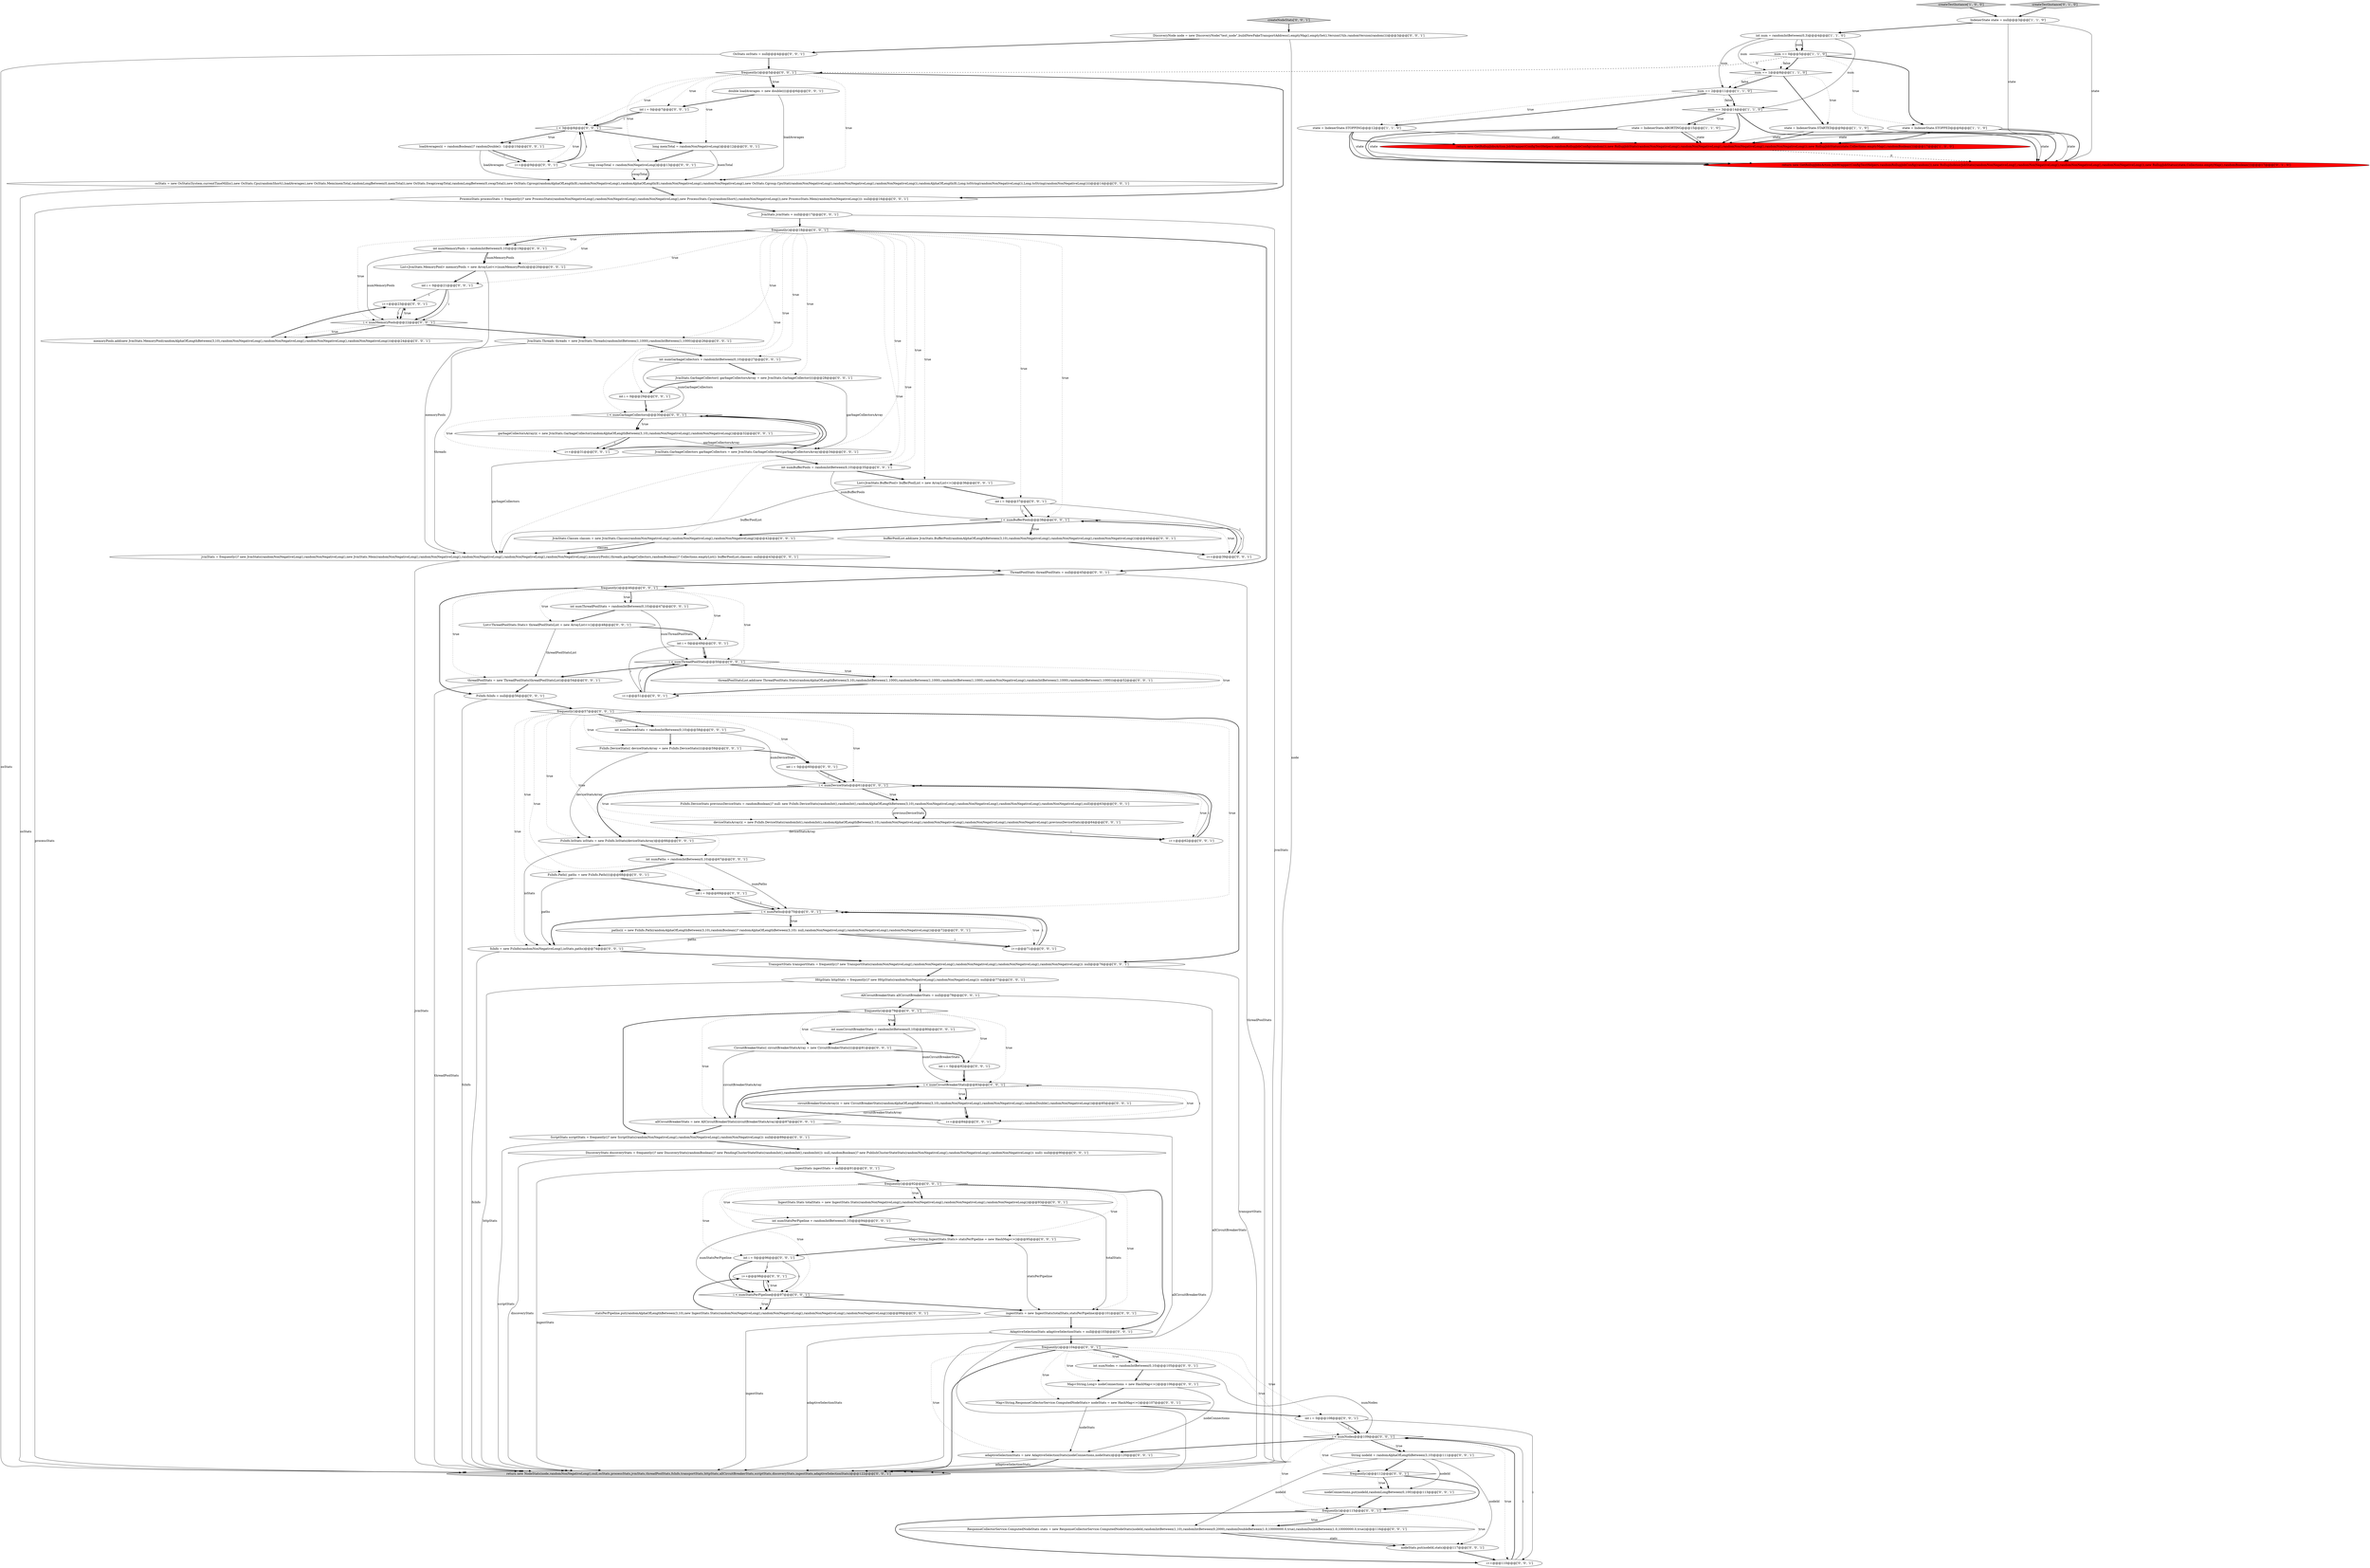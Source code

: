 digraph {
103 [style = filled, label = "i++@@@98@@@['0', '0', '1']", fillcolor = white, shape = ellipse image = "AAA0AAABBB3BBB"];
81 [style = filled, label = "FsInfo.DeviceStats(( deviceStatsArray = new FsInfo.DeviceStats((((@@@59@@@['0', '0', '1']", fillcolor = white, shape = ellipse image = "AAA0AAABBB3BBB"];
10 [style = filled, label = "IndexerState state = null@@@3@@@['1', '1', '0']", fillcolor = white, shape = ellipse image = "AAA0AAABBB1BBB"];
30 [style = filled, label = "memoryPools.add(new JvmStats.MemoryPool(randomAlphaOfLengthBetween(3,10),randomNonNegativeLong(),randomNonNegativeLong(),randomNonNegativeLong(),randomNonNegativeLong()))@@@24@@@['0', '0', '1']", fillcolor = white, shape = ellipse image = "AAA0AAABBB3BBB"];
24 [style = filled, label = "ScriptStats scriptStats = frequently()? new ScriptStats(randomNonNegativeLong(),randomNonNegativeLong(),randomNonNegativeLong()): null@@@89@@@['0', '0', '1']", fillcolor = white, shape = ellipse image = "AAA0AAABBB3BBB"];
76 [style = filled, label = "paths(i( = new FsInfo.Path(randomAlphaOfLengthBetween(3,10),randomBoolean()? randomAlphaOfLengthBetween(3,10): null,randomNonNegativeLong(),randomNonNegativeLong(),randomNonNegativeLong())@@@72@@@['0', '0', '1']", fillcolor = white, shape = ellipse image = "AAA0AAABBB3BBB"];
113 [style = filled, label = "frequently()@@@46@@@['0', '0', '1']", fillcolor = white, shape = diamond image = "AAA0AAABBB3BBB"];
110 [style = filled, label = "AdaptiveSelectionStats adaptiveSelectionStats = null@@@103@@@['0', '0', '1']", fillcolor = white, shape = ellipse image = "AAA0AAABBB3BBB"];
53 [style = filled, label = "adaptiveSelectionStats = new AdaptiveSelectionStats(nodeConnections,nodeStats)@@@120@@@['0', '0', '1']", fillcolor = white, shape = ellipse image = "AAA0AAABBB3BBB"];
58 [style = filled, label = "double loadAverages = new double((((@@@6@@@['0', '0', '1']", fillcolor = white, shape = ellipse image = "AAA0AAABBB3BBB"];
45 [style = filled, label = "nodeConnections.put(nodeId,randomLongBetween(0,100))@@@113@@@['0', '0', '1']", fillcolor = white, shape = ellipse image = "AAA0AAABBB3BBB"];
21 [style = filled, label = "String nodeId = randomAlphaOfLengthBetween(3,10)@@@111@@@['0', '0', '1']", fillcolor = white, shape = ellipse image = "AAA0AAABBB3BBB"];
66 [style = filled, label = "frequently()@@@57@@@['0', '0', '1']", fillcolor = white, shape = diamond image = "AAA0AAABBB3BBB"];
69 [style = filled, label = "int i = 0@@@108@@@['0', '0', '1']", fillcolor = white, shape = ellipse image = "AAA0AAABBB3BBB"];
52 [style = filled, label = "i++@@@39@@@['0', '0', '1']", fillcolor = white, shape = ellipse image = "AAA0AAABBB3BBB"];
42 [style = filled, label = "OsStats osStats = null@@@4@@@['0', '0', '1']", fillcolor = white, shape = ellipse image = "AAA0AAABBB3BBB"];
47 [style = filled, label = "int i = 0@@@49@@@['0', '0', '1']", fillcolor = white, shape = ellipse image = "AAA0AAABBB3BBB"];
44 [style = filled, label = "int numThreadPoolStats = randomIntBetween(0,10)@@@47@@@['0', '0', '1']", fillcolor = white, shape = ellipse image = "AAA0AAABBB3BBB"];
91 [style = filled, label = "return new NodeStats(node,randomNonNegativeLong(),null,osStats,processStats,jvmStats,threadPoolStats,fsInfo,transportStats,httpStats,allCircuitBreakerStats,scriptStats,discoveryStats,ingestStats,adaptiveSelectionStats)@@@122@@@['0', '0', '1']", fillcolor = lightgray, shape = ellipse image = "AAA0AAABBB3BBB"];
38 [style = filled, label = "FsInfo fsInfo = null@@@56@@@['0', '0', '1']", fillcolor = white, shape = ellipse image = "AAA0AAABBB3BBB"];
111 [style = filled, label = "int i = 0@@@82@@@['0', '0', '1']", fillcolor = white, shape = ellipse image = "AAA0AAABBB3BBB"];
49 [style = filled, label = "AllCircuitBreakerStats allCircuitBreakerStats = null@@@78@@@['0', '0', '1']", fillcolor = white, shape = ellipse image = "AAA0AAABBB3BBB"];
105 [style = filled, label = "TransportStats transportStats = frequently()? new TransportStats(randomNonNegativeLong(),randomNonNegativeLong(),randomNonNegativeLong(),randomNonNegativeLong(),randomNonNegativeLong()): null@@@76@@@['0', '0', '1']", fillcolor = white, shape = ellipse image = "AAA0AAABBB3BBB"];
17 [style = filled, label = "threadPoolStatsList.add(new ThreadPoolStats.Stats(randomAlphaOfLengthBetween(3,10),randomIntBetween(1,1000),randomIntBetween(1,1000),randomIntBetween(1,1000),randomNonNegativeLong(),randomIntBetween(1,1000),randomIntBetween(1,1000)))@@@52@@@['0', '0', '1']", fillcolor = white, shape = ellipse image = "AAA0AAABBB3BBB"];
48 [style = filled, label = "FsInfo.IoStats ioStats = new FsInfo.IoStats(deviceStatsArray)@@@66@@@['0', '0', '1']", fillcolor = white, shape = ellipse image = "AAA0AAABBB3BBB"];
18 [style = filled, label = "i++@@@71@@@['0', '0', '1']", fillcolor = white, shape = ellipse image = "AAA0AAABBB3BBB"];
112 [style = filled, label = "allCircuitBreakerStats = new AllCircuitBreakerStats(circuitBreakerStatsArray)@@@87@@@['0', '0', '1']", fillcolor = white, shape = ellipse image = "AAA0AAABBB3BBB"];
9 [style = filled, label = "createTestInstance['1', '0', '0']", fillcolor = lightgray, shape = diamond image = "AAA0AAABBB1BBB"];
54 [style = filled, label = "i < numThreadPoolStats@@@50@@@['0', '0', '1']", fillcolor = white, shape = diamond image = "AAA0AAABBB3BBB"];
84 [style = filled, label = "statsPerPipeline.put(randomAlphaOfLengthBetween(3,10),new IngestStats.Stats(randomNonNegativeLong(),randomNonNegativeLong(),randomNonNegativeLong(),randomNonNegativeLong()))@@@99@@@['0', '0', '1']", fillcolor = white, shape = ellipse image = "AAA0AAABBB3BBB"];
102 [style = filled, label = "osStats = new OsStats(System.currentTimeMillis(),new OsStats.Cpu(randomShort(),loadAverages),new OsStats.Mem(memTotal,randomLongBetween(0,memTotal)),new OsStats.Swap(swapTotal,randomLongBetween(0,swapTotal)),new OsStats.Cgroup(randomAlphaOfLength(8),randomNonNegativeLong(),randomAlphaOfLength(8),randomNonNegativeLong(),randomNonNegativeLong(),new OsStats.Cgroup.CpuStat(randomNonNegativeLong(),randomNonNegativeLong(),randomNonNegativeLong()),randomAlphaOfLength(8),Long.toString(randomNonNegativeLong()),Long.toString(randomNonNegativeLong())))@@@14@@@['0', '0', '1']", fillcolor = white, shape = ellipse image = "AAA0AAABBB3BBB"];
96 [style = filled, label = "JvmStats jvmStats = null@@@17@@@['0', '0', '1']", fillcolor = white, shape = ellipse image = "AAA0AAABBB3BBB"];
56 [style = filled, label = "List<ThreadPoolStats.Stats> threadPoolStatsList = new ArrayList<>()@@@48@@@['0', '0', '1']", fillcolor = white, shape = ellipse image = "AAA0AAABBB3BBB"];
68 [style = filled, label = "IngestStats ingestStats = null@@@91@@@['0', '0', '1']", fillcolor = white, shape = ellipse image = "AAA0AAABBB3BBB"];
86 [style = filled, label = "ResponseCollectorService.ComputedNodeStats stats = new ResponseCollectorService.ComputedNodeStats(nodeId,randomIntBetween(1,10),randomIntBetween(0,2000),randomDoubleBetween(1.0,10000000.0,true),randomDoubleBetween(1.0,10000000.0,true))@@@116@@@['0', '0', '1']", fillcolor = white, shape = ellipse image = "AAA0AAABBB3BBB"];
114 [style = filled, label = "frequently()@@@79@@@['0', '0', '1']", fillcolor = white, shape = diamond image = "AAA0AAABBB3BBB"];
65 [style = filled, label = "FsInfo.Path(( paths = new FsInfo.Path((((@@@68@@@['0', '0', '1']", fillcolor = white, shape = ellipse image = "AAA0AAABBB3BBB"];
16 [style = filled, label = "frequently()@@@5@@@['0', '0', '1']", fillcolor = white, shape = diamond image = "AAA0AAABBB3BBB"];
55 [style = filled, label = "i < numStatsPerPipeline@@@97@@@['0', '0', '1']", fillcolor = white, shape = diamond image = "AAA0AAABBB3BBB"];
12 [style = filled, label = "createTestInstance['0', '1', '0']", fillcolor = lightgray, shape = diamond image = "AAA0AAABBB2BBB"];
2 [style = filled, label = "state = IndexerState.STARTED@@@9@@@['1', '1', '0']", fillcolor = white, shape = ellipse image = "AAA0AAABBB1BBB"];
74 [style = filled, label = "frequently()@@@104@@@['0', '0', '1']", fillcolor = white, shape = diamond image = "AAA0AAABBB3BBB"];
27 [style = filled, label = "Map<String,ResponseCollectorService.ComputedNodeStats> nodeStats = new HashMap<>()@@@107@@@['0', '0', '1']", fillcolor = white, shape = ellipse image = "AAA0AAABBB3BBB"];
88 [style = filled, label = "jvmStats = frequently()? new JvmStats(randomNonNegativeLong(),randomNonNegativeLong(),new JvmStats.Mem(randomNonNegativeLong(),randomNonNegativeLong(),randomNonNegativeLong(),randomNonNegativeLong(),randomNonNegativeLong(),memoryPools),threads,garbageCollectors,randomBoolean()? Collections.emptyList(): bufferPoolList,classes): null@@@43@@@['0', '0', '1']", fillcolor = white, shape = ellipse image = "AAA0AAABBB3BBB"];
41 [style = filled, label = "i++@@@31@@@['0', '0', '1']", fillcolor = white, shape = ellipse image = "AAA0AAABBB3BBB"];
26 [style = filled, label = "Map<String,Long> nodeConnections = new HashMap<>()@@@106@@@['0', '0', '1']", fillcolor = white, shape = ellipse image = "AAA0AAABBB3BBB"];
19 [style = filled, label = "i++@@@23@@@['0', '0', '1']", fillcolor = white, shape = ellipse image = "AAA0AAABBB3BBB"];
107 [style = filled, label = "i++@@@62@@@['0', '0', '1']", fillcolor = white, shape = ellipse image = "AAA0AAABBB3BBB"];
77 [style = filled, label = "ProcessStats processStats = frequently()? new ProcessStats(randomNonNegativeLong(),randomNonNegativeLong(),randomNonNegativeLong(),new ProcessStats.Cpu(randomShort(),randomNonNegativeLong()),new ProcessStats.Mem(randomNonNegativeLong())): null@@@16@@@['0', '0', '1']", fillcolor = white, shape = ellipse image = "AAA0AAABBB3BBB"];
5 [style = filled, label = "num == 1@@@8@@@['1', '1', '0']", fillcolor = white, shape = diamond image = "AAA0AAABBB1BBB"];
109 [style = filled, label = "int i = 0@@@96@@@['0', '0', '1']", fillcolor = white, shape = ellipse image = "AAA0AAABBB3BBB"];
31 [style = filled, label = "createNodeStats['0', '0', '1']", fillcolor = lightgray, shape = diamond image = "AAA0AAABBB3BBB"];
8 [style = filled, label = "state = IndexerState.ABORTING@@@15@@@['1', '1', '0']", fillcolor = white, shape = ellipse image = "AAA0AAABBB1BBB"];
43 [style = filled, label = "JvmStats.Classes classes = new JvmStats.Classes(randomNonNegativeLong(),randomNonNegativeLong(),randomNonNegativeLong())@@@42@@@['0', '0', '1']", fillcolor = white, shape = ellipse image = "AAA0AAABBB3BBB"];
73 [style = filled, label = "int i = 0@@@37@@@['0', '0', '1']", fillcolor = white, shape = ellipse image = "AAA0AAABBB3BBB"];
20 [style = filled, label = "int numStatsPerPipeline = randomIntBetween(0,10)@@@94@@@['0', '0', '1']", fillcolor = white, shape = ellipse image = "AAA0AAABBB3BBB"];
64 [style = filled, label = "int numNodes = randomIntBetween(0,10)@@@105@@@['0', '0', '1']", fillcolor = white, shape = ellipse image = "AAA0AAABBB3BBB"];
51 [style = filled, label = "i < numBufferPools@@@38@@@['0', '0', '1']", fillcolor = white, shape = diamond image = "AAA0AAABBB3BBB"];
0 [style = filled, label = "int num = randomIntBetween(0,3)@@@4@@@['1', '1', '0']", fillcolor = white, shape = ellipse image = "AAA0AAABBB1BBB"];
72 [style = filled, label = "int i = 0@@@21@@@['0', '0', '1']", fillcolor = white, shape = ellipse image = "AAA0AAABBB3BBB"];
104 [style = filled, label = "CircuitBreakerStats(( circuitBreakerStatsArray = new CircuitBreakerStats((((@@@81@@@['0', '0', '1']", fillcolor = white, shape = ellipse image = "AAA0AAABBB3BBB"];
14 [style = filled, label = "fsInfo = new FsInfo(randomNonNegativeLong(),ioStats,paths)@@@74@@@['0', '0', '1']", fillcolor = white, shape = ellipse image = "AAA0AAABBB3BBB"];
13 [style = filled, label = "return new GetRollupJobsAction.JobWrapper(ConfigTestHelpers.randomRollupJobConfig(random()),new RollupIndexerJobStats(randomNonNegativeLong(),randomNonNegativeLong(),randomNonNegativeLong(),randomNonNegativeLong()),new RollupJobStatus(state,Collections.emptyMap(),randomBoolean()))@@@17@@@['0', '1', '0']", fillcolor = red, shape = ellipse image = "AAA1AAABBB2BBB"];
101 [style = filled, label = "circuitBreakerStatsArray(i( = new CircuitBreakerStats(randomAlphaOfLengthBetween(3,10),randomNonNegativeLong(),randomNonNegativeLong(),randomDouble(),randomNonNegativeLong())@@@85@@@['0', '0', '1']", fillcolor = white, shape = ellipse image = "AAA0AAABBB3BBB"];
95 [style = filled, label = "ThreadPoolStats threadPoolStats = null@@@45@@@['0', '0', '1']", fillcolor = white, shape = ellipse image = "AAA0AAABBB3BBB"];
28 [style = filled, label = "frequently()@@@112@@@['0', '0', '1']", fillcolor = white, shape = diamond image = "AAA0AAABBB3BBB"];
3 [style = filled, label = "num == 3@@@14@@@['1', '1', '0']", fillcolor = white, shape = diamond image = "AAA0AAABBB1BBB"];
100 [style = filled, label = "int numPaths = randomIntBetween(0,10)@@@67@@@['0', '0', '1']", fillcolor = white, shape = ellipse image = "AAA0AAABBB3BBB"];
106 [style = filled, label = "frequently()@@@115@@@['0', '0', '1']", fillcolor = white, shape = diamond image = "AAA0AAABBB3BBB"];
22 [style = filled, label = "deviceStatsArray(i( = new FsInfo.DeviceStats(randomInt(),randomInt(),randomAlphaOfLengthBetween(3,10),randomNonNegativeLong(),randomNonNegativeLong(),randomNonNegativeLong(),randomNonNegativeLong(),previousDeviceStats)@@@64@@@['0', '0', '1']", fillcolor = white, shape = ellipse image = "AAA0AAABBB3BBB"];
87 [style = filled, label = "frequently()@@@92@@@['0', '0', '1']", fillcolor = white, shape = diamond image = "AAA0AAABBB3BBB"];
32 [style = filled, label = "HttpStats httpStats = frequently()? new HttpStats(randomNonNegativeLong(),randomNonNegativeLong()): null@@@77@@@['0', '0', '1']", fillcolor = white, shape = ellipse image = "AAA0AAABBB3BBB"];
35 [style = filled, label = "int numBufferPools = randomIntBetween(0,10)@@@35@@@['0', '0', '1']", fillcolor = white, shape = ellipse image = "AAA0AAABBB3BBB"];
71 [style = filled, label = "i < numPaths@@@70@@@['0', '0', '1']", fillcolor = white, shape = diamond image = "AAA0AAABBB3BBB"];
75 [style = filled, label = "int numGarbageCollectors = randomIntBetween(0,10)@@@27@@@['0', '0', '1']", fillcolor = white, shape = ellipse image = "AAA0AAABBB3BBB"];
97 [style = filled, label = "List<JvmStats.MemoryPool> memoryPools = new ArrayList<>(numMemoryPools)@@@20@@@['0', '0', '1']", fillcolor = white, shape = ellipse image = "AAA0AAABBB3BBB"];
11 [style = filled, label = "return new GetRollupJobsAction.JobWrapper(ConfigTestHelpers.randomRollupJobConfig(random()),new RollupJobStats(randomNonNegativeLong(),randomNonNegativeLong(),randomNonNegativeLong(),randomNonNegativeLong()),new RollupJobStatus(state,Collections.emptyMap(),randomBoolean()))@@@17@@@['1', '0', '0']", fillcolor = red, shape = ellipse image = "AAA1AAABBB1BBB"];
7 [style = filled, label = "state = IndexerState.STOPPING@@@12@@@['1', '1', '0']", fillcolor = white, shape = ellipse image = "AAA0AAABBB1BBB"];
93 [style = filled, label = "i < numNodes@@@109@@@['0', '0', '1']", fillcolor = white, shape = diamond image = "AAA0AAABBB3BBB"];
62 [style = filled, label = "int i = 0@@@29@@@['0', '0', '1']", fillcolor = white, shape = ellipse image = "AAA0AAABBB3BBB"];
85 [style = filled, label = "i < 3@@@8@@@['0', '0', '1']", fillcolor = white, shape = diamond image = "AAA0AAABBB3BBB"];
36 [style = filled, label = "frequently()@@@18@@@['0', '0', '1']", fillcolor = white, shape = diamond image = "AAA0AAABBB3BBB"];
61 [style = filled, label = "i < numMemoryPools@@@22@@@['0', '0', '1']", fillcolor = white, shape = diamond image = "AAA0AAABBB3BBB"];
57 [style = filled, label = "i < numCircuitBreakerStats@@@83@@@['0', '0', '1']", fillcolor = white, shape = diamond image = "AAA0AAABBB3BBB"];
1 [style = filled, label = "state = IndexerState.STOPPED@@@6@@@['1', '1', '0']", fillcolor = white, shape = ellipse image = "AAA0AAABBB1BBB"];
67 [style = filled, label = "nodeStats.put(nodeId,stats)@@@117@@@['0', '0', '1']", fillcolor = white, shape = ellipse image = "AAA0AAABBB3BBB"];
25 [style = filled, label = "threadPoolStats = new ThreadPoolStats(threadPoolStatsList)@@@54@@@['0', '0', '1']", fillcolor = white, shape = ellipse image = "AAA0AAABBB3BBB"];
89 [style = filled, label = "i < numGarbageCollectors@@@30@@@['0', '0', '1']", fillcolor = white, shape = diamond image = "AAA0AAABBB3BBB"];
6 [style = filled, label = "num == 0@@@5@@@['1', '1', '0']", fillcolor = white, shape = diamond image = "AAA0AAABBB1BBB"];
70 [style = filled, label = "JvmStats.Threads threads = new JvmStats.Threads(randomIntBetween(1,1000),randomIntBetween(1,1000))@@@26@@@['0', '0', '1']", fillcolor = white, shape = ellipse image = "AAA0AAABBB3BBB"];
50 [style = filled, label = "int numDeviceStats = randomIntBetween(0,10)@@@58@@@['0', '0', '1']", fillcolor = white, shape = ellipse image = "AAA0AAABBB3BBB"];
59 [style = filled, label = "JvmStats.GarbageCollectors garbageCollectors = new JvmStats.GarbageCollectors(garbageCollectorsArray)@@@34@@@['0', '0', '1']", fillcolor = white, shape = ellipse image = "AAA0AAABBB3BBB"];
40 [style = filled, label = "i++@@@51@@@['0', '0', '1']", fillcolor = white, shape = ellipse image = "AAA0AAABBB3BBB"];
82 [style = filled, label = "FsInfo.DeviceStats previousDeviceStats = randomBoolean()? null: new FsInfo.DeviceStats(randomInt(),randomInt(),randomAlphaOfLengthBetween(3,10),randomNonNegativeLong(),randomNonNegativeLong(),randomNonNegativeLong(),randomNonNegativeLong(),null)@@@63@@@['0', '0', '1']", fillcolor = white, shape = ellipse image = "AAA0AAABBB3BBB"];
37 [style = filled, label = "int i = 0@@@60@@@['0', '0', '1']", fillcolor = white, shape = ellipse image = "AAA0AAABBB3BBB"];
94 [style = filled, label = "i++@@@110@@@['0', '0', '1']", fillcolor = white, shape = ellipse image = "AAA0AAABBB3BBB"];
33 [style = filled, label = "i++@@@84@@@['0', '0', '1']", fillcolor = white, shape = ellipse image = "AAA0AAABBB3BBB"];
99 [style = filled, label = "long memTotal = randomNonNegativeLong()@@@12@@@['0', '0', '1']", fillcolor = white, shape = ellipse image = "AAA0AAABBB3BBB"];
80 [style = filled, label = "JvmStats.GarbageCollector(( garbageCollectorsArray = new JvmStats.GarbageCollector((((@@@28@@@['0', '0', '1']", fillcolor = white, shape = ellipse image = "AAA0AAABBB3BBB"];
34 [style = filled, label = "DiscoveryStats discoveryStats = frequently()? new DiscoveryStats(randomBoolean()? new PendingClusterStateStats(randomInt(),randomInt(),randomInt()): null,randomBoolean()? new PublishClusterStateStats(randomNonNegativeLong(),randomNonNegativeLong(),randomNonNegativeLong()): null): null@@@90@@@['0', '0', '1']", fillcolor = white, shape = ellipse image = "AAA0AAABBB3BBB"];
46 [style = filled, label = "int i = 0@@@7@@@['0', '0', '1']", fillcolor = white, shape = ellipse image = "AAA0AAABBB3BBB"];
60 [style = filled, label = "ingestStats = new IngestStats(totalStats,statsPerPipeline)@@@101@@@['0', '0', '1']", fillcolor = white, shape = ellipse image = "AAA0AAABBB3BBB"];
23 [style = filled, label = "long swapTotal = randomNonNegativeLong()@@@13@@@['0', '0', '1']", fillcolor = white, shape = ellipse image = "AAA0AAABBB3BBB"];
98 [style = filled, label = "i < numDeviceStats@@@61@@@['0', '0', '1']", fillcolor = white, shape = diamond image = "AAA0AAABBB3BBB"];
79 [style = filled, label = "int numCircuitBreakerStats = randomIntBetween(0,10)@@@80@@@['0', '0', '1']", fillcolor = white, shape = ellipse image = "AAA0AAABBB3BBB"];
108 [style = filled, label = "bufferPoolList.add(new JvmStats.BufferPool(randomAlphaOfLengthBetween(3,10),randomNonNegativeLong(),randomNonNegativeLong(),randomNonNegativeLong()))@@@40@@@['0', '0', '1']", fillcolor = white, shape = ellipse image = "AAA0AAABBB3BBB"];
115 [style = filled, label = "IngestStats.Stats totalStats = new IngestStats.Stats(randomNonNegativeLong(),randomNonNegativeLong(),randomNonNegativeLong(),randomNonNegativeLong())@@@93@@@['0', '0', '1']", fillcolor = white, shape = ellipse image = "AAA0AAABBB3BBB"];
63 [style = filled, label = "loadAverages(i( = randomBoolean()? randomDouble(): -1@@@10@@@['0', '0', '1']", fillcolor = white, shape = ellipse image = "AAA0AAABBB3BBB"];
78 [style = filled, label = "int numMemoryPools = randomIntBetween(0,10)@@@19@@@['0', '0', '1']", fillcolor = white, shape = ellipse image = "AAA0AAABBB3BBB"];
29 [style = filled, label = "i++@@@9@@@['0', '0', '1']", fillcolor = white, shape = ellipse image = "AAA0AAABBB3BBB"];
4 [style = filled, label = "num == 2@@@11@@@['1', '1', '0']", fillcolor = white, shape = diamond image = "AAA0AAABBB1BBB"];
83 [style = filled, label = "DiscoveryNode node = new DiscoveryNode(\"test_node\",buildNewFakeTransportAddress(),emptyMap(),emptySet(),VersionUtils.randomVersion(random()))@@@3@@@['0', '0', '1']", fillcolor = white, shape = ellipse image = "AAA0AAABBB3BBB"];
90 [style = filled, label = "garbageCollectorsArray(i( = new JvmStats.GarbageCollector(randomAlphaOfLengthBetween(3,10),randomNonNegativeLong(),randomNonNegativeLong())@@@32@@@['0', '0', '1']", fillcolor = white, shape = ellipse image = "AAA0AAABBB3BBB"];
92 [style = filled, label = "Map<String,IngestStats.Stats> statsPerPipeline = new HashMap<>()@@@95@@@['0', '0', '1']", fillcolor = white, shape = ellipse image = "AAA0AAABBB3BBB"];
39 [style = filled, label = "int i = 0@@@69@@@['0', '0', '1']", fillcolor = white, shape = ellipse image = "AAA0AAABBB3BBB"];
15 [style = filled, label = "List<JvmStats.BufferPool> bufferPoolList = new ArrayList<>()@@@36@@@['0', '0', '1']", fillcolor = white, shape = ellipse image = "AAA0AAABBB3BBB"];
87->115 [style = bold, label=""];
36->70 [style = dotted, label="true"];
92->60 [style = solid, label="statsPerPipeline"];
55->84 [style = dotted, label="true"];
99->102 [style = solid, label="memTotal"];
74->27 [style = dotted, label="true"];
83->42 [style = bold, label=""];
78->61 [style = solid, label="numMemoryPools"];
61->30 [style = bold, label=""];
22->48 [style = solid, label="deviceStatsArray"];
72->19 [style = solid, label="i"];
87->55 [style = dotted, label="true"];
77->91 [style = solid, label="processStats"];
41->89 [style = solid, label="i"];
64->93 [style = solid, label="numNodes"];
93->106 [style = dotted, label="true"];
96->36 [style = bold, label=""];
6->1 [style = dotted, label="true"];
45->106 [style = bold, label=""];
61->30 [style = dotted, label="true"];
51->108 [style = bold, label=""];
24->34 [style = bold, label=""];
4->7 [style = dotted, label="true"];
101->33 [style = solid, label="i"];
82->22 [style = bold, label=""];
4->3 [style = dotted, label="false"];
87->115 [style = dotted, label="true"];
9->10 [style = bold, label=""];
19->61 [style = solid, label="i"];
84->103 [style = bold, label=""];
1->13 [style = bold, label=""];
113->56 [style = dotted, label="true"];
10->13 [style = solid, label="state"];
73->51 [style = solid, label="i"];
21->28 [style = bold, label=""];
56->47 [style = bold, label=""];
66->37 [style = dotted, label="true"];
98->22 [style = dotted, label="true"];
16->85 [style = dotted, label="true"];
34->68 [style = bold, label=""];
90->59 [style = solid, label="garbageCollectorsArray"];
74->53 [style = dotted, label="true"];
103->55 [style = bold, label=""];
12->10 [style = bold, label=""];
101->33 [style = bold, label=""];
106->67 [style = dotted, label="true"];
23->102 [style = bold, label=""];
41->89 [style = bold, label=""];
114->79 [style = dotted, label="true"];
109->55 [style = solid, label="i"];
114->111 [style = dotted, label="true"];
87->60 [style = dotted, label="true"];
66->50 [style = bold, label=""];
51->52 [style = dotted, label="true"];
88->95 [style = bold, label=""];
53->91 [style = solid, label="adaptiveSelectionStats"];
57->101 [style = bold, label=""];
36->88 [style = dotted, label="true"];
19->61 [style = bold, label=""];
34->91 [style = solid, label="discoveryStats"];
48->100 [style = bold, label=""];
36->75 [style = dotted, label="true"];
77->96 [style = bold, label=""];
33->57 [style = solid, label="i"];
16->58 [style = dotted, label="true"];
36->73 [style = dotted, label="true"];
87->92 [style = dotted, label="true"];
109->103 [style = solid, label="i"];
8->11 [style = bold, label=""];
28->45 [style = bold, label=""];
31->83 [style = bold, label=""];
55->60 [style = bold, label=""];
104->112 [style = solid, label="circuitBreakerStatsArray"];
4->3 [style = bold, label=""];
81->37 [style = bold, label=""];
7->11 [style = bold, label=""];
78->97 [style = bold, label=""];
98->82 [style = bold, label=""];
16->46 [style = dotted, label="true"];
66->39 [style = dotted, label="true"];
66->81 [style = dotted, label="true"];
69->93 [style = solid, label="i"];
36->89 [style = dotted, label="true"];
29->85 [style = bold, label=""];
62->89 [style = bold, label=""];
32->49 [style = bold, label=""];
101->112 [style = solid, label="circuitBreakerStatsArray"];
36->72 [style = dotted, label="true"];
46->85 [style = solid, label="i"];
57->33 [style = dotted, label="true"];
3->11 [style = bold, label=""];
85->63 [style = bold, label=""];
54->17 [style = bold, label=""];
60->110 [style = bold, label=""];
50->98 [style = solid, label="numDeviceStats"];
87->109 [style = dotted, label="true"];
47->54 [style = solid, label="i"];
113->54 [style = dotted, label="true"];
100->65 [style = bold, label=""];
2->11 [style = solid, label="state"];
48->14 [style = solid, label="ioStats"];
66->14 [style = dotted, label="true"];
66->105 [style = bold, label=""];
1->11 [style = bold, label=""];
114->112 [style = dotted, label="true"];
111->57 [style = solid, label="i"];
10->11 [style = solid, label="state"];
108->52 [style = bold, label=""];
113->44 [style = bold, label=""];
30->19 [style = bold, label=""];
26->27 [style = bold, label=""];
112->91 [style = solid, label="allCircuitBreakerStats"];
90->41 [style = solid, label="i"];
54->25 [style = bold, label=""];
60->91 [style = solid, label="ingestStats"];
106->86 [style = dotted, label="true"];
6->16 [style = dashed, label="0"];
88->91 [style = solid, label="jvmStats"];
63->102 [style = solid, label="loadAverages"];
47->54 [style = bold, label=""];
20->55 [style = solid, label="numStatsPerPipeline"];
71->14 [style = bold, label=""];
72->61 [style = bold, label=""];
36->78 [style = bold, label=""];
70->75 [style = bold, label=""];
65->39 [style = bold, label=""];
59->35 [style = bold, label=""];
28->106 [style = bold, label=""];
10->0 [style = bold, label=""];
85->29 [style = dotted, label="true"];
113->44 [style = dotted, label="true"];
1->11 [style = solid, label="state"];
58->46 [style = bold, label=""];
106->94 [style = bold, label=""];
93->53 [style = bold, label=""];
113->25 [style = dotted, label="true"];
74->93 [style = dotted, label="true"];
61->70 [style = bold, label=""];
63->29 [style = bold, label=""];
52->51 [style = bold, label=""];
29->85 [style = solid, label="i"];
70->88 [style = solid, label="threads"];
85->63 [style = dotted, label="true"];
98->82 [style = dotted, label="true"];
69->93 [style = bold, label=""];
47->40 [style = solid, label="i"];
105->32 [style = bold, label=""];
21->45 [style = solid, label="nodeId"];
57->101 [style = dotted, label="true"];
25->38 [style = bold, label=""];
38->91 [style = solid, label="fsInfo"];
39->71 [style = solid, label="i"];
81->48 [style = solid, label="deviceStatsArray"];
44->56 [style = bold, label=""];
103->55 [style = solid, label="i"];
21->86 [style = solid, label="nodeId"];
25->91 [style = solid, label="threadPoolStats"];
16->102 [style = dotted, label="true"];
67->94 [style = bold, label=""];
35->15 [style = bold, label=""];
32->91 [style = solid, label="httpStats"];
112->24 [style = bold, label=""];
36->97 [style = dotted, label="true"];
22->107 [style = solid, label="i"];
36->15 [style = dotted, label="true"];
74->26 [style = dotted, label="true"];
89->90 [style = dotted, label="true"];
73->51 [style = bold, label=""];
68->87 [style = bold, label=""];
8->13 [style = solid, label="state"];
80->62 [style = bold, label=""];
76->18 [style = bold, label=""];
7->13 [style = solid, label="state"];
42->16 [style = bold, label=""];
95->113 [style = bold, label=""];
17->40 [style = bold, label=""];
79->104 [style = bold, label=""];
0->4 [style = solid, label="num"];
86->67 [style = solid, label="stats"];
93->21 [style = bold, label=""];
76->14 [style = solid, label="paths"];
33->57 [style = bold, label=""];
89->41 [style = dotted, label="true"];
98->107 [style = dotted, label="true"];
104->111 [style = bold, label=""];
51->108 [style = dotted, label="true"];
87->20 [style = dotted, label="true"];
28->45 [style = dotted, label="true"];
56->25 [style = solid, label="threadPoolStatsList"];
4->7 [style = bold, label=""];
23->102 [style = solid, label="swapTotal"];
43->88 [style = solid, label="classes"];
80->59 [style = solid, label="garbageCollectorsArray"];
68->91 [style = solid, label="ingestStats"];
114->79 [style = bold, label=""];
78->97 [style = solid, label="numMemoryPools"];
71->76 [style = bold, label=""];
36->62 [style = dotted, label="true"];
6->1 [style = bold, label=""];
16->77 [style = bold, label=""];
6->5 [style = bold, label=""];
38->66 [style = bold, label=""];
72->61 [style = solid, label="i"];
109->55 [style = bold, label=""];
36->78 [style = dotted, label="true"];
58->102 [style = solid, label="loadAverages"];
50->81 [style = bold, label=""];
3->8 [style = bold, label=""];
1->13 [style = solid, label="state"];
5->4 [style = bold, label=""];
26->53 [style = solid, label="nodeConnections"];
57->112 [style = bold, label=""];
27->69 [style = bold, label=""];
74->64 [style = dotted, label="true"];
106->86 [style = bold, label=""];
107->98 [style = solid, label="i"];
51->43 [style = bold, label=""];
93->94 [style = dotted, label="true"];
43->88 [style = bold, label=""];
36->51 [style = dotted, label="true"];
97->88 [style = solid, label="memoryPools"];
55->84 [style = bold, label=""];
37->98 [style = bold, label=""];
0->6 [style = solid, label="num"];
2->11 [style = bold, label=""];
98->48 [style = bold, label=""];
89->59 [style = bold, label=""];
16->58 [style = bold, label=""];
8->13 [style = bold, label=""];
74->91 [style = bold, label=""];
5->2 [style = dotted, label="true"];
71->76 [style = dotted, label="true"];
5->4 [style = dotted, label="false"];
7->13 [style = bold, label=""];
14->91 [style = solid, label="fsInfo"];
75->80 [style = bold, label=""];
20->92 [style = bold, label=""];
40->54 [style = solid, label="i"];
62->89 [style = solid, label="i"];
0->3 [style = solid, label="num"];
83->91 [style = solid, label="node"];
40->54 [style = bold, label=""];
21->67 [style = solid, label="nodeId"];
6->5 [style = dotted, label="false"];
36->80 [style = dotted, label="true"];
113->47 [style = dotted, label="true"];
93->28 [style = dotted, label="true"];
46->85 [style = bold, label=""];
82->22 [style = solid, label="previousDeviceStats"];
66->50 [style = dotted, label="true"];
0->6 [style = bold, label=""];
39->71 [style = bold, label=""];
15->88 [style = solid, label="bufferPoolList"];
65->14 [style = solid, label="paths"];
36->61 [style = dotted, label="true"];
61->19 [style = dotted, label="true"];
94->93 [style = bold, label=""];
79->57 [style = solid, label="numCircuitBreakerStats"];
54->40 [style = dotted, label="true"];
74->64 [style = bold, label=""];
93->21 [style = dotted, label="true"];
22->107 [style = bold, label=""];
66->98 [style = dotted, label="true"];
85->99 [style = bold, label=""];
110->74 [style = bold, label=""];
75->89 [style = solid, label="numGarbageCollectors"];
52->51 [style = solid, label="i"];
55->103 [style = dotted, label="true"];
114->24 [style = bold, label=""];
97->72 [style = bold, label=""];
53->91 [style = bold, label=""];
107->98 [style = bold, label=""];
18->71 [style = solid, label="i"];
16->99 [style = dotted, label="true"];
16->23 [style = dotted, label="true"];
66->48 [style = dotted, label="true"];
102->77 [style = bold, label=""];
2->13 [style = bold, label=""];
115->20 [style = bold, label=""];
18->71 [style = bold, label=""];
92->109 [style = bold, label=""];
0->5 [style = solid, label="num"];
66->71 [style = dotted, label="true"];
64->26 [style = bold, label=""];
5->2 [style = bold, label=""];
11->13 [style = dashed, label="0"];
8->11 [style = solid, label="state"];
49->114 [style = bold, label=""];
95->91 [style = solid, label="threadPoolStats"];
24->91 [style = solid, label="scriptStats"];
105->91 [style = solid, label="transportStats"];
69->94 [style = solid, label="i"];
99->23 [style = bold, label=""];
100->71 [style = solid, label="numPaths"];
113->38 [style = bold, label=""];
36->43 [style = dotted, label="true"];
102->91 [style = solid, label="osStats"];
7->11 [style = solid, label="state"];
63->29 [style = solid, label="i"];
54->17 [style = dotted, label="true"];
66->100 [style = dotted, label="true"];
37->98 [style = solid, label="i"];
94->93 [style = solid, label="i"];
3->13 [style = bold, label=""];
89->90 [style = bold, label=""];
35->51 [style = solid, label="numBufferPools"];
111->57 [style = bold, label=""];
114->104 [style = dotted, label="true"];
114->57 [style = dotted, label="true"];
76->18 [style = solid, label="i"];
36->59 [style = dotted, label="true"];
36->35 [style = dotted, label="true"];
36->95 [style = bold, label=""];
66->65 [style = dotted, label="true"];
90->41 [style = bold, label=""];
59->88 [style = solid, label="garbageCollectors"];
110->91 [style = solid, label="adaptiveSelectionStats"];
27->53 [style = solid, label="nodeStats"];
49->91 [style = solid, label="allCircuitBreakerStats"];
3->8 [style = dotted, label="true"];
74->69 [style = dotted, label="true"];
87->110 [style = bold, label=""];
73->52 [style = solid, label="i"];
96->91 [style = solid, label="jvmStats"];
15->73 [style = bold, label=""];
71->18 [style = dotted, label="true"];
86->67 [style = bold, label=""];
42->91 [style = solid, label="osStats"];
115->60 [style = solid, label="totalStats"];
14->105 [style = bold, label=""];
44->54 [style = solid, label="numThreadPoolStats"];
2->13 [style = solid, label="state"];
}
